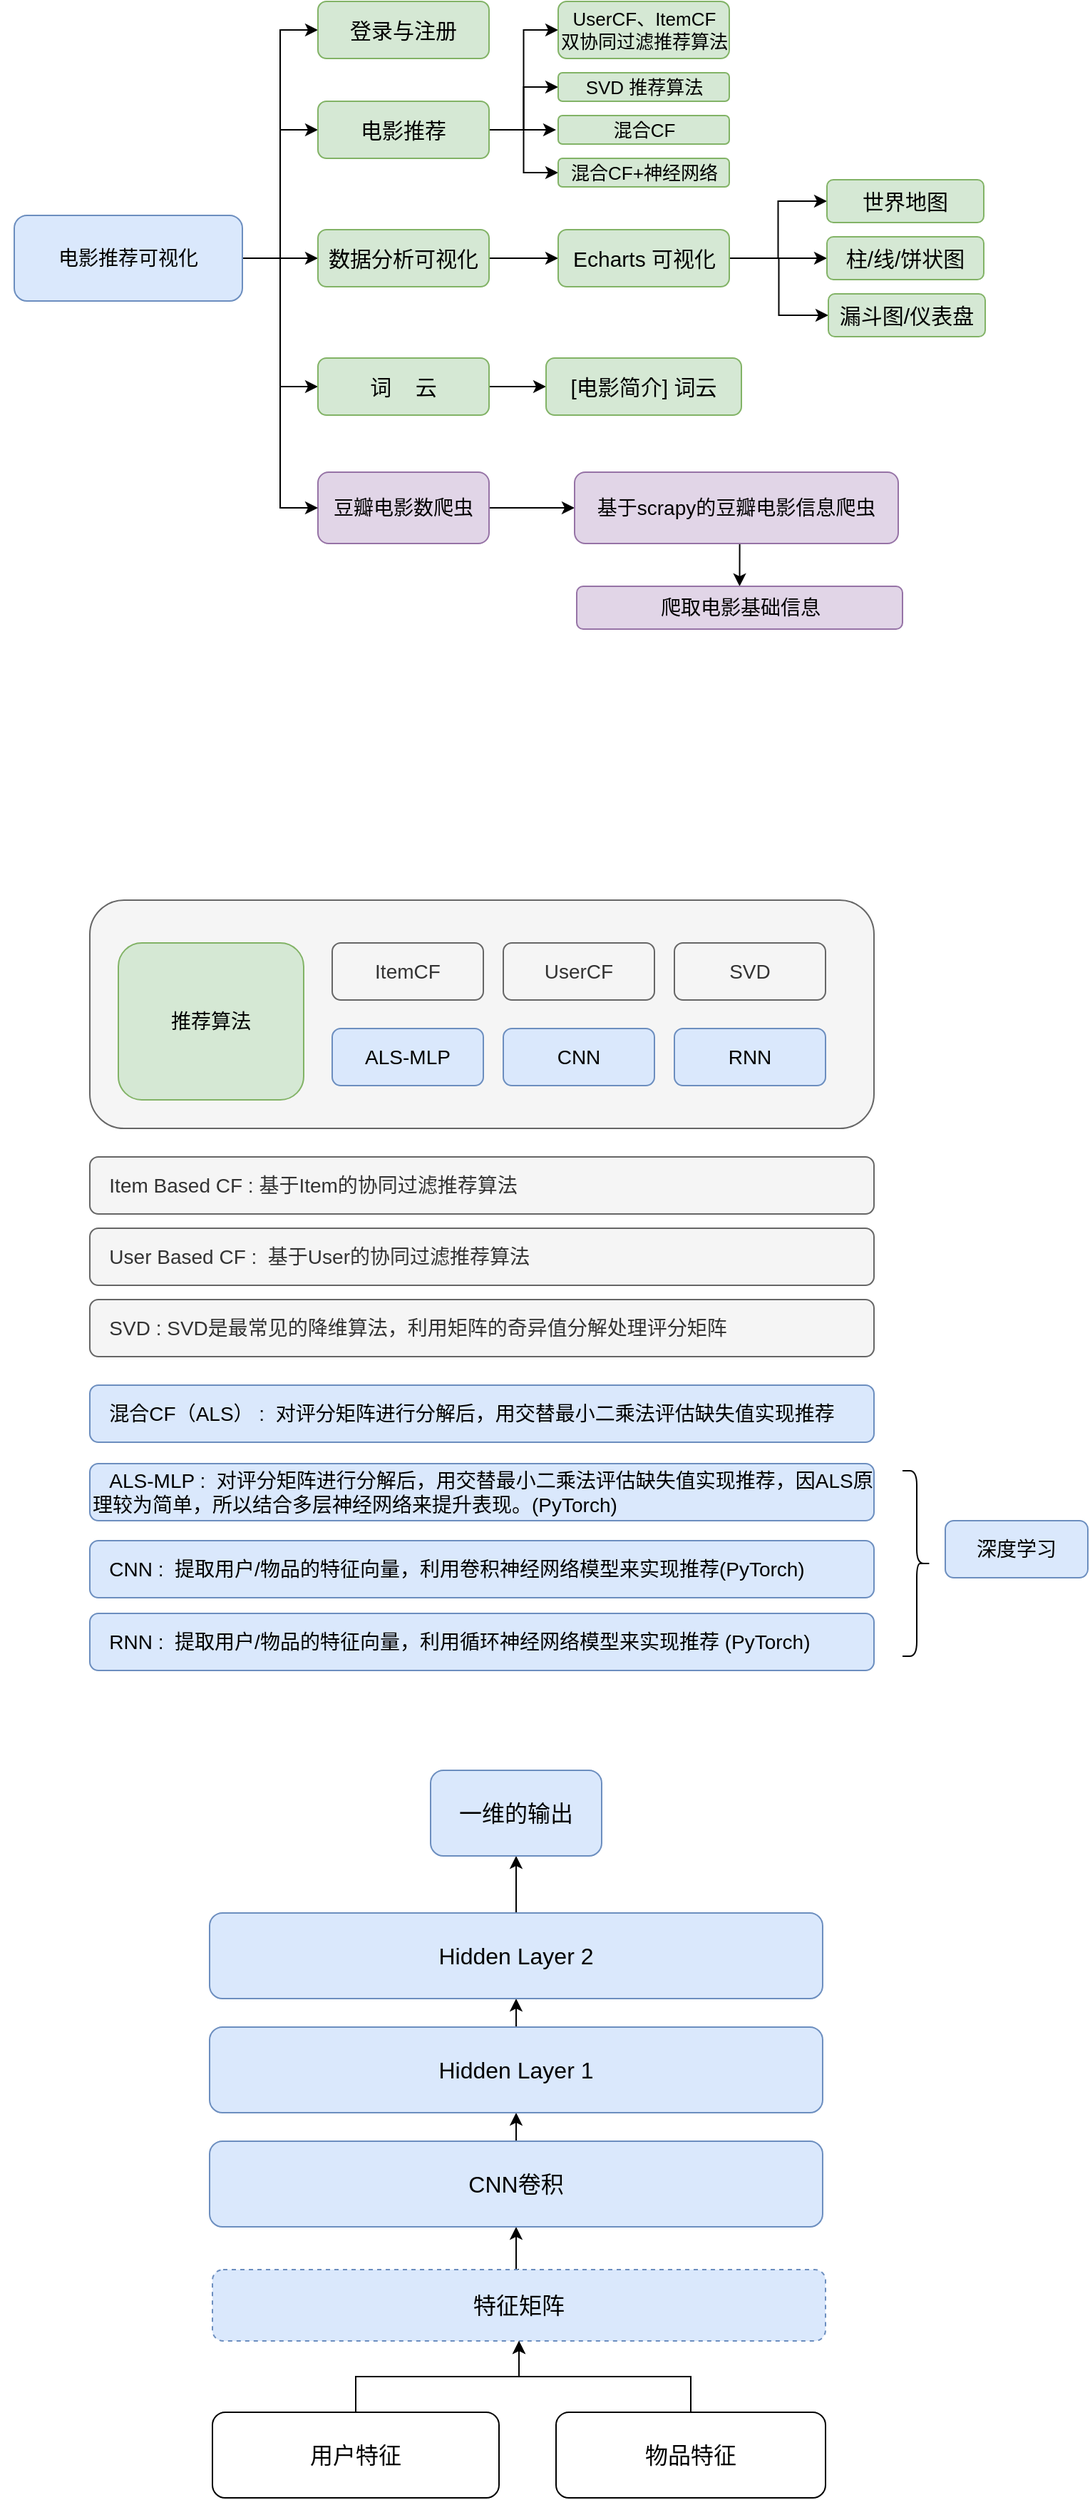 <mxfile version="20.2.7" type="github">
  <diagram id="VOp5mjlp2HQmrB3yNQmH" name="第 1 页">
    <mxGraphModel dx="1024" dy="559" grid="1" gridSize="10" guides="1" tooltips="1" connect="1" arrows="1" fold="1" page="1" pageScale="1" pageWidth="827" pageHeight="1169" math="0" shadow="0">
      <root>
        <mxCell id="0" />
        <mxCell id="1" parent="0" />
        <mxCell id="-aMOJ7WB9ZFkgqsZZZWB-4" style="edgeStyle=orthogonalEdgeStyle;rounded=0;orthogonalLoop=1;jettySize=auto;html=1;exitX=1;exitY=0.5;exitDx=0;exitDy=0;entryX=0;entryY=0.5;entryDx=0;entryDy=0;fontSize=14;" parent="1" source="-aMOJ7WB9ZFkgqsZZZWB-1" target="-aMOJ7WB9ZFkgqsZZZWB-2" edge="1">
          <mxGeometry relative="1" as="geometry" />
        </mxCell>
        <mxCell id="-aMOJ7WB9ZFkgqsZZZWB-1" value="豆瓣电影数爬虫" style="rounded=1;whiteSpace=wrap;html=1;fillColor=#e1d5e7;strokeColor=#9673a6;fontSize=14;" parent="1" vertex="1">
          <mxGeometry x="263" y="380" width="120" height="50" as="geometry" />
        </mxCell>
        <mxCell id="-aMOJ7WB9ZFkgqsZZZWB-5" style="edgeStyle=orthogonalEdgeStyle;rounded=0;orthogonalLoop=1;jettySize=auto;html=1;exitX=0.5;exitY=1;exitDx=0;exitDy=0;entryX=0.5;entryY=0;entryDx=0;entryDy=0;fontSize=14;" parent="1" source="-aMOJ7WB9ZFkgqsZZZWB-2" target="-aMOJ7WB9ZFkgqsZZZWB-3" edge="1">
          <mxGeometry relative="1" as="geometry" />
        </mxCell>
        <mxCell id="-aMOJ7WB9ZFkgqsZZZWB-2" value="基于scrapy的豆瓣电影信息爬虫" style="rounded=1;whiteSpace=wrap;html=1;fillColor=#e1d5e7;strokeColor=#9673a6;fontSize=14;" parent="1" vertex="1">
          <mxGeometry x="443" y="380" width="227" height="50" as="geometry" />
        </mxCell>
        <mxCell id="-aMOJ7WB9ZFkgqsZZZWB-3" value="爬取电影基础信息" style="rounded=1;whiteSpace=wrap;html=1;fillColor=#e1d5e7;strokeColor=#9673a6;fontSize=14;" parent="1" vertex="1">
          <mxGeometry x="444.5" y="460" width="228.5" height="30" as="geometry" />
        </mxCell>
        <mxCell id="-aMOJ7WB9ZFkgqsZZZWB-12" value="" style="rounded=1;whiteSpace=wrap;html=1;fontSize=14;fillColor=#f5f5f5;strokeColor=#666666;fontColor=#333333;" parent="1" vertex="1">
          <mxGeometry x="103" y="680" width="550" height="160" as="geometry" />
        </mxCell>
        <mxCell id="-aMOJ7WB9ZFkgqsZZZWB-6" value="推荐算法" style="rounded=1;whiteSpace=wrap;html=1;fontSize=14;fillColor=#d5e8d4;strokeColor=#82b366;" parent="1" vertex="1">
          <mxGeometry x="123" y="710" width="130" height="110" as="geometry" />
        </mxCell>
        <mxCell id="-aMOJ7WB9ZFkgqsZZZWB-7" value="ItemCF" style="rounded=1;whiteSpace=wrap;html=1;fontSize=14;fillColor=#f5f5f5;strokeColor=#666666;fontColor=#333333;" parent="1" vertex="1">
          <mxGeometry x="273" y="710" width="106" height="40" as="geometry" />
        </mxCell>
        <mxCell id="-aMOJ7WB9ZFkgqsZZZWB-10" value="UserCF" style="rounded=1;whiteSpace=wrap;html=1;fontSize=14;fillColor=#f5f5f5;strokeColor=#666666;fontColor=#333333;" parent="1" vertex="1">
          <mxGeometry x="393" y="710" width="106" height="40" as="geometry" />
        </mxCell>
        <mxCell id="-aMOJ7WB9ZFkgqsZZZWB-11" value="SVD" style="rounded=1;whiteSpace=wrap;html=1;fontSize=14;fillColor=#f5f5f5;strokeColor=#666666;fontColor=#333333;" parent="1" vertex="1">
          <mxGeometry x="513" y="710" width="106" height="40" as="geometry" />
        </mxCell>
        <mxCell id="-aMOJ7WB9ZFkgqsZZZWB-13" value="ALS-MLP" style="rounded=1;whiteSpace=wrap;html=1;fontSize=14;fillColor=#dae8fc;strokeColor=#6c8ebf;" parent="1" vertex="1">
          <mxGeometry x="273" y="770" width="106" height="40" as="geometry" />
        </mxCell>
        <mxCell id="-aMOJ7WB9ZFkgqsZZZWB-14" value="CNN" style="rounded=1;whiteSpace=wrap;html=1;fontSize=14;fillColor=#dae8fc;strokeColor=#6c8ebf;" parent="1" vertex="1">
          <mxGeometry x="393" y="770" width="106" height="40" as="geometry" />
        </mxCell>
        <mxCell id="-aMOJ7WB9ZFkgqsZZZWB-15" value="RNN" style="rounded=1;whiteSpace=wrap;html=1;fontSize=14;fillColor=#dae8fc;strokeColor=#6c8ebf;" parent="1" vertex="1">
          <mxGeometry x="513" y="770" width="106" height="40" as="geometry" />
        </mxCell>
        <mxCell id="-aMOJ7WB9ZFkgqsZZZWB-16" value="&amp;nbsp; &amp;nbsp;Item Based CF : 基于Item的协同过滤推荐算法&amp;nbsp;" style="rounded=1;whiteSpace=wrap;html=1;fontSize=14;fillColor=#f5f5f5;strokeColor=#666666;fontColor=#333333;align=left;" parent="1" vertex="1">
          <mxGeometry x="103" y="860" width="550" height="40" as="geometry" />
        </mxCell>
        <mxCell id="-aMOJ7WB9ZFkgqsZZZWB-17" value="&amp;nbsp; &amp;nbsp;User Based CF :&amp;nbsp; 基于User的协同过滤推荐算法" style="rounded=1;whiteSpace=wrap;html=1;fontSize=14;fillColor=#f5f5f5;strokeColor=#666666;fontColor=#333333;align=left;" parent="1" vertex="1">
          <mxGeometry x="103" y="910" width="550" height="40" as="geometry" />
        </mxCell>
        <mxCell id="-aMOJ7WB9ZFkgqsZZZWB-18" value="&amp;nbsp; &amp;nbsp;SVD : SVD是最常见的降维算法，利用矩阵的奇异值分解处理评分矩阵" style="rounded=1;whiteSpace=wrap;html=1;fontSize=14;fillColor=#f5f5f5;strokeColor=#666666;fontColor=#333333;align=left;" parent="1" vertex="1">
          <mxGeometry x="103" y="960" width="550" height="40" as="geometry" />
        </mxCell>
        <mxCell id="-aMOJ7WB9ZFkgqsZZZWB-19" value="&amp;nbsp; &amp;nbsp;ALS-MLP :&amp;nbsp; 对评分矩阵进行分解后，用交替最小二乘法评估缺失值实现推荐，因ALS原理较为简单，所以结合多层神经网络来提升表现。(PyTorch)" style="rounded=1;whiteSpace=wrap;html=1;fontSize=14;fillColor=#dae8fc;strokeColor=#6c8ebf;align=left;" parent="1" vertex="1">
          <mxGeometry x="103" y="1075" width="550" height="40" as="geometry" />
        </mxCell>
        <mxCell id="-aMOJ7WB9ZFkgqsZZZWB-20" value="&amp;nbsp; &amp;nbsp;CNN :&amp;nbsp; 提取用户/物品的特征向量，利用卷积神经网络模型来实现推荐(PyTorch)" style="rounded=1;whiteSpace=wrap;html=1;fontSize=14;fillColor=#dae8fc;strokeColor=#6c8ebf;align=left;" parent="1" vertex="1">
          <mxGeometry x="103" y="1129" width="550" height="40" as="geometry" />
        </mxCell>
        <mxCell id="-aMOJ7WB9ZFkgqsZZZWB-21" value="&amp;nbsp; &amp;nbsp;RNN :&amp;nbsp; 提取用户/物品的特征向量，利用循环神经网络模型来实现推荐 (PyTorch)" style="rounded=1;whiteSpace=wrap;html=1;fontSize=14;fillColor=#dae8fc;strokeColor=#6c8ebf;align=left;" parent="1" vertex="1">
          <mxGeometry x="103" y="1180" width="550" height="40" as="geometry" />
        </mxCell>
        <mxCell id="-aMOJ7WB9ZFkgqsZZZWB-22" value="" style="shape=curlyBracket;whiteSpace=wrap;html=1;rounded=1;flipH=1;fontSize=14;" parent="1" vertex="1">
          <mxGeometry x="673" y="1080" width="20" height="130" as="geometry" />
        </mxCell>
        <mxCell id="-aMOJ7WB9ZFkgqsZZZWB-23" value="深度学习" style="rounded=1;whiteSpace=wrap;html=1;fontSize=14;fillColor=#dae8fc;strokeColor=#6c8ebf;align=center;" parent="1" vertex="1">
          <mxGeometry x="703" y="1115" width="100" height="40" as="geometry" />
        </mxCell>
        <mxCell id="-aMOJ7WB9ZFkgqsZZZWB-51" style="edgeStyle=orthogonalEdgeStyle;rounded=0;orthogonalLoop=1;jettySize=auto;html=1;exitX=1;exitY=0.5;exitDx=0;exitDy=0;entryX=0;entryY=0.5;entryDx=0;entryDy=0;fontSize=13;" parent="1" source="-aMOJ7WB9ZFkgqsZZZWB-25" target="-aMOJ7WB9ZFkgqsZZZWB-35" edge="1">
          <mxGeometry relative="1" as="geometry" />
        </mxCell>
        <mxCell id="-aMOJ7WB9ZFkgqsZZZWB-52" style="edgeStyle=orthogonalEdgeStyle;rounded=0;orthogonalLoop=1;jettySize=auto;html=1;exitX=1;exitY=0.5;exitDx=0;exitDy=0;entryX=0;entryY=0.5;entryDx=0;entryDy=0;fontSize=13;" parent="1" source="-aMOJ7WB9ZFkgqsZZZWB-25" target="-aMOJ7WB9ZFkgqsZZZWB-39" edge="1">
          <mxGeometry relative="1" as="geometry" />
        </mxCell>
        <mxCell id="-aMOJ7WB9ZFkgqsZZZWB-53" style="edgeStyle=orthogonalEdgeStyle;rounded=0;orthogonalLoop=1;jettySize=auto;html=1;exitX=1;exitY=0.5;exitDx=0;exitDy=0;entryX=0;entryY=0.5;entryDx=0;entryDy=0;fontSize=13;" parent="1" source="-aMOJ7WB9ZFkgqsZZZWB-25" target="-aMOJ7WB9ZFkgqsZZZWB-36" edge="1">
          <mxGeometry relative="1" as="geometry" />
        </mxCell>
        <mxCell id="-aMOJ7WB9ZFkgqsZZZWB-55" style="edgeStyle=orthogonalEdgeStyle;rounded=0;orthogonalLoop=1;jettySize=auto;html=1;exitX=1;exitY=0.5;exitDx=0;exitDy=0;entryX=0;entryY=0.5;entryDx=0;entryDy=0;fontSize=13;" parent="1" source="-aMOJ7WB9ZFkgqsZZZWB-25" target="-aMOJ7WB9ZFkgqsZZZWB-37" edge="1">
          <mxGeometry relative="1" as="geometry" />
        </mxCell>
        <mxCell id="0jEX740wsoMFDmwRTyFC-14" style="edgeStyle=orthogonalEdgeStyle;rounded=0;orthogonalLoop=1;jettySize=auto;html=1;exitX=1;exitY=0.5;exitDx=0;exitDy=0;entryX=0;entryY=0.5;entryDx=0;entryDy=0;" parent="1" source="-aMOJ7WB9ZFkgqsZZZWB-25" target="-aMOJ7WB9ZFkgqsZZZWB-1" edge="1">
          <mxGeometry relative="1" as="geometry" />
        </mxCell>
        <mxCell id="-aMOJ7WB9ZFkgqsZZZWB-25" value="电影推荐可视化" style="rounded=1;whiteSpace=wrap;html=1;fontSize=14;fillColor=#dae8fc;strokeColor=#6c8ebf;" parent="1" vertex="1">
          <mxGeometry x="50" y="200" width="160" height="60" as="geometry" />
        </mxCell>
        <mxCell id="-aMOJ7WB9ZFkgqsZZZWB-35" value="登录与注册" style="rounded=1;whiteSpace=wrap;html=1;fontSize=15;fillColor=#d5e8d4;strokeColor=#82b366;" parent="1" vertex="1">
          <mxGeometry x="263" y="50" width="120" height="40" as="geometry" />
        </mxCell>
        <mxCell id="-aMOJ7WB9ZFkgqsZZZWB-59" style="edgeStyle=orthogonalEdgeStyle;rounded=0;orthogonalLoop=1;jettySize=auto;html=1;exitX=1;exitY=0.5;exitDx=0;exitDy=0;entryX=0;entryY=0.5;entryDx=0;entryDy=0;fontSize=13;" parent="1" source="-aMOJ7WB9ZFkgqsZZZWB-36" target="-aMOJ7WB9ZFkgqsZZZWB-44" edge="1">
          <mxGeometry relative="1" as="geometry" />
        </mxCell>
        <mxCell id="-aMOJ7WB9ZFkgqsZZZWB-36" value="数据分析可视化" style="rounded=1;whiteSpace=wrap;html=1;fontSize=15;fillColor=#d5e8d4;strokeColor=#82b366;" parent="1" vertex="1">
          <mxGeometry x="263" y="210" width="120" height="40" as="geometry" />
        </mxCell>
        <mxCell id="-aMOJ7WB9ZFkgqsZZZWB-61" style="edgeStyle=orthogonalEdgeStyle;rounded=0;orthogonalLoop=1;jettySize=auto;html=1;exitX=1;exitY=0.5;exitDx=0;exitDy=0;entryX=0;entryY=0.5;entryDx=0;entryDy=0;fontSize=13;" parent="1" source="-aMOJ7WB9ZFkgqsZZZWB-37" target="-aMOJ7WB9ZFkgqsZZZWB-38" edge="1">
          <mxGeometry relative="1" as="geometry" />
        </mxCell>
        <mxCell id="-aMOJ7WB9ZFkgqsZZZWB-37" value="词&amp;nbsp; &amp;nbsp; 云" style="rounded=1;whiteSpace=wrap;html=1;fontSize=15;fillColor=#d5e8d4;strokeColor=#82b366;" parent="1" vertex="1">
          <mxGeometry x="263" y="300" width="120" height="40" as="geometry" />
        </mxCell>
        <mxCell id="-aMOJ7WB9ZFkgqsZZZWB-38" value="[电影简介] 词云" style="rounded=1;whiteSpace=wrap;html=1;fontSize=15;fillColor=#d5e8d4;strokeColor=#82b366;" parent="1" vertex="1">
          <mxGeometry x="423" y="300" width="137" height="40" as="geometry" />
        </mxCell>
        <mxCell id="-aMOJ7WB9ZFkgqsZZZWB-57" style="edgeStyle=orthogonalEdgeStyle;rounded=0;orthogonalLoop=1;jettySize=auto;html=1;exitX=1;exitY=0.5;exitDx=0;exitDy=0;entryX=0;entryY=0.5;entryDx=0;entryDy=0;fontSize=13;" parent="1" source="-aMOJ7WB9ZFkgqsZZZWB-39" target="-aMOJ7WB9ZFkgqsZZZWB-41" edge="1">
          <mxGeometry relative="1" as="geometry" />
        </mxCell>
        <mxCell id="-aMOJ7WB9ZFkgqsZZZWB-58" style="edgeStyle=orthogonalEdgeStyle;rounded=0;orthogonalLoop=1;jettySize=auto;html=1;exitX=1;exitY=0.5;exitDx=0;exitDy=0;entryX=0;entryY=0.5;entryDx=0;entryDy=0;fontSize=13;" parent="1" source="-aMOJ7WB9ZFkgqsZZZWB-39" target="-aMOJ7WB9ZFkgqsZZZWB-43" edge="1">
          <mxGeometry relative="1" as="geometry" />
        </mxCell>
        <mxCell id="0jEX740wsoMFDmwRTyFC-12" style="edgeStyle=orthogonalEdgeStyle;rounded=0;orthogonalLoop=1;jettySize=auto;html=1;exitX=1;exitY=0.5;exitDx=0;exitDy=0;" parent="1" source="-aMOJ7WB9ZFkgqsZZZWB-39" edge="1">
          <mxGeometry relative="1" as="geometry">
            <mxPoint x="430" y="140" as="targetPoint" />
          </mxGeometry>
        </mxCell>
        <mxCell id="0jEX740wsoMFDmwRTyFC-13" style="edgeStyle=orthogonalEdgeStyle;rounded=0;orthogonalLoop=1;jettySize=auto;html=1;exitX=1;exitY=0.5;exitDx=0;exitDy=0;entryX=0;entryY=0.5;entryDx=0;entryDy=0;" parent="1" source="-aMOJ7WB9ZFkgqsZZZWB-39" target="0jEX740wsoMFDmwRTyFC-11" edge="1">
          <mxGeometry relative="1" as="geometry" />
        </mxCell>
        <mxCell id="-aMOJ7WB9ZFkgqsZZZWB-39" value="电影推荐" style="rounded=1;whiteSpace=wrap;html=1;fontSize=15;fillColor=#d5e8d4;strokeColor=#82b366;" parent="1" vertex="1">
          <mxGeometry x="263" y="120" width="120" height="40" as="geometry" />
        </mxCell>
        <mxCell id="-aMOJ7WB9ZFkgqsZZZWB-41" value="UserCF、ItemCF&lt;br&gt;双协同过滤推荐算法" style="rounded=1;whiteSpace=wrap;html=1;fontSize=13;fillColor=#d5e8d4;strokeColor=#82b366;" parent="1" vertex="1">
          <mxGeometry x="431.5" y="50" width="120" height="40" as="geometry" />
        </mxCell>
        <mxCell id="-aMOJ7WB9ZFkgqsZZZWB-43" value="SVD 推荐算法" style="rounded=1;whiteSpace=wrap;html=1;fontSize=13;fillColor=#d5e8d4;strokeColor=#82b366;" parent="1" vertex="1">
          <mxGeometry x="431.5" y="100" width="120" height="20" as="geometry" />
        </mxCell>
        <mxCell id="-aMOJ7WB9ZFkgqsZZZWB-62" style="edgeStyle=orthogonalEdgeStyle;rounded=0;orthogonalLoop=1;jettySize=auto;html=1;exitX=1;exitY=0.5;exitDx=0;exitDy=0;entryX=0;entryY=0.5;entryDx=0;entryDy=0;fontSize=13;" parent="1" source="-aMOJ7WB9ZFkgqsZZZWB-44" target="-aMOJ7WB9ZFkgqsZZZWB-45" edge="1">
          <mxGeometry relative="1" as="geometry" />
        </mxCell>
        <mxCell id="-aMOJ7WB9ZFkgqsZZZWB-63" style="edgeStyle=orthogonalEdgeStyle;rounded=0;orthogonalLoop=1;jettySize=auto;html=1;exitX=1;exitY=0.5;exitDx=0;exitDy=0;entryX=0;entryY=0.5;entryDx=0;entryDy=0;fontSize=13;" parent="1" source="-aMOJ7WB9ZFkgqsZZZWB-44" target="-aMOJ7WB9ZFkgqsZZZWB-46" edge="1">
          <mxGeometry relative="1" as="geometry" />
        </mxCell>
        <mxCell id="-aMOJ7WB9ZFkgqsZZZWB-64" style="edgeStyle=orthogonalEdgeStyle;rounded=0;orthogonalLoop=1;jettySize=auto;html=1;exitX=1;exitY=0.5;exitDx=0;exitDy=0;entryX=0;entryY=0.5;entryDx=0;entryDy=0;fontSize=13;" parent="1" source="-aMOJ7WB9ZFkgqsZZZWB-44" target="-aMOJ7WB9ZFkgqsZZZWB-47" edge="1">
          <mxGeometry relative="1" as="geometry" />
        </mxCell>
        <mxCell id="-aMOJ7WB9ZFkgqsZZZWB-44" value="Echarts 可视化" style="rounded=1;whiteSpace=wrap;html=1;fontSize=15;fillColor=#d5e8d4;strokeColor=#82b366;" parent="1" vertex="1">
          <mxGeometry x="431.5" y="210" width="120" height="40" as="geometry" />
        </mxCell>
        <mxCell id="-aMOJ7WB9ZFkgqsZZZWB-45" value="世界地图" style="rounded=1;whiteSpace=wrap;html=1;fontSize=15;fillColor=#d5e8d4;strokeColor=#82b366;" parent="1" vertex="1">
          <mxGeometry x="620" y="175" width="110" height="30" as="geometry" />
        </mxCell>
        <mxCell id="-aMOJ7WB9ZFkgqsZZZWB-46" value="柱/线/饼状图" style="rounded=1;whiteSpace=wrap;html=1;fontSize=15;fillColor=#d5e8d4;strokeColor=#82b366;" parent="1" vertex="1">
          <mxGeometry x="620" y="215" width="110" height="30" as="geometry" />
        </mxCell>
        <mxCell id="-aMOJ7WB9ZFkgqsZZZWB-47" value="漏斗图/仪表盘" style="rounded=1;whiteSpace=wrap;html=1;fontSize=15;fillColor=#d5e8d4;strokeColor=#82b366;" parent="1" vertex="1">
          <mxGeometry x="621" y="255" width="110" height="30" as="geometry" />
        </mxCell>
        <mxCell id="0jEX740wsoMFDmwRTyFC-1" value="&amp;nbsp; &amp;nbsp;混合CF（ALS） :&amp;nbsp; 对评分矩阵进行分解后，用交替最小二乘法评估缺失值实现推荐" style="rounded=1;whiteSpace=wrap;html=1;fontSize=14;fillColor=#dae8fc;strokeColor=#6c8ebf;align=left;" parent="1" vertex="1">
          <mxGeometry x="103" y="1020" width="550" height="40" as="geometry" />
        </mxCell>
        <mxCell id="0jEX740wsoMFDmwRTyFC-2" value="" style="shape=image;html=1;verticalAlign=top;verticalLabelPosition=bottom;labelBackgroundColor=#ffffff;imageAspect=0;aspect=fixed;image=https://cdn1.iconfinder.com/data/icons/CrystalClear/128x128/actions/button_ok.png" parent="1" vertex="1">
          <mxGeometry x="40" y="860" width="48" height="48" as="geometry" />
        </mxCell>
        <mxCell id="0jEX740wsoMFDmwRTyFC-3" value="" style="shape=image;html=1;verticalAlign=top;verticalLabelPosition=bottom;labelBackgroundColor=#ffffff;imageAspect=0;aspect=fixed;image=https://cdn1.iconfinder.com/data/icons/CrystalClear/128x128/actions/button_ok.png" parent="1" vertex="1">
          <mxGeometry x="40" y="908" width="48" height="48" as="geometry" />
        </mxCell>
        <mxCell id="0jEX740wsoMFDmwRTyFC-4" value="" style="shape=image;html=1;verticalAlign=top;verticalLabelPosition=bottom;labelBackgroundColor=#ffffff;imageAspect=0;aspect=fixed;image=https://cdn1.iconfinder.com/data/icons/CrystalClear/128x128/actions/button_ok.png" parent="1" vertex="1">
          <mxGeometry x="40" y="960" width="48" height="48" as="geometry" />
        </mxCell>
        <mxCell id="0jEX740wsoMFDmwRTyFC-5" value="" style="shape=image;html=1;verticalAlign=top;verticalLabelPosition=bottom;labelBackgroundColor=#ffffff;imageAspect=0;aspect=fixed;image=https://cdn1.iconfinder.com/data/icons/CrystalClear/128x128/actions/button_ok.png" parent="1" vertex="1">
          <mxGeometry x="40" y="1016" width="48" height="48" as="geometry" />
        </mxCell>
        <mxCell id="0jEX740wsoMFDmwRTyFC-7" value="" style="shape=image;html=1;verticalAlign=top;verticalLabelPosition=bottom;labelBackgroundColor=#ffffff;imageAspect=0;aspect=fixed;image=https://cdn1.iconfinder.com/data/icons/CrystalClear/128x128/actions/button_ok.png" parent="1" vertex="1">
          <mxGeometry x="40" y="1070" width="48" height="48" as="geometry" />
        </mxCell>
        <mxCell id="0jEX740wsoMFDmwRTyFC-8" value="混合CF" style="rounded=1;whiteSpace=wrap;html=1;fontSize=13;fillColor=#d5e8d4;strokeColor=#82b366;" parent="1" vertex="1">
          <mxGeometry x="431.5" y="130" width="120" height="20" as="geometry" />
        </mxCell>
        <mxCell id="0jEX740wsoMFDmwRTyFC-11" value="混合CF+神经网络" style="rounded=1;whiteSpace=wrap;html=1;fontSize=13;fillColor=#d5e8d4;strokeColor=#82b366;" parent="1" vertex="1">
          <mxGeometry x="431.5" y="160" width="120" height="20" as="geometry" />
        </mxCell>
        <mxCell id="4sxwdQ2FRn1By4ORZ0Yz-13" style="edgeStyle=orthogonalEdgeStyle;rounded=0;orthogonalLoop=1;jettySize=auto;html=1;exitX=0.5;exitY=0;exitDx=0;exitDy=0;entryX=0.5;entryY=1;entryDx=0;entryDy=0;fontSize=16;" edge="1" parent="1" source="4sxwdQ2FRn1By4ORZ0Yz-1" target="4sxwdQ2FRn1By4ORZ0Yz-2">
          <mxGeometry relative="1" as="geometry" />
        </mxCell>
        <mxCell id="4sxwdQ2FRn1By4ORZ0Yz-1" value="特征矩阵" style="rounded=1;whiteSpace=wrap;html=1;dashed=1;fillColor=#dae8fc;strokeColor=#6c8ebf;fontSize=16;" vertex="1" parent="1">
          <mxGeometry x="189" y="1640" width="430" height="50" as="geometry" />
        </mxCell>
        <mxCell id="4sxwdQ2FRn1By4ORZ0Yz-14" style="edgeStyle=orthogonalEdgeStyle;rounded=0;orthogonalLoop=1;jettySize=auto;html=1;exitX=0.5;exitY=0;exitDx=0;exitDy=0;entryX=0.5;entryY=1;entryDx=0;entryDy=0;fontSize=16;" edge="1" parent="1" source="4sxwdQ2FRn1By4ORZ0Yz-2" target="4sxwdQ2FRn1By4ORZ0Yz-3">
          <mxGeometry relative="1" as="geometry" />
        </mxCell>
        <mxCell id="4sxwdQ2FRn1By4ORZ0Yz-2" value="CNN卷积" style="rounded=1;whiteSpace=wrap;html=1;fillColor=#dae8fc;strokeColor=#6c8ebf;fontSize=16;" vertex="1" parent="1">
          <mxGeometry x="187" y="1550" width="430" height="60" as="geometry" />
        </mxCell>
        <mxCell id="4sxwdQ2FRn1By4ORZ0Yz-15" style="edgeStyle=orthogonalEdgeStyle;rounded=0;orthogonalLoop=1;jettySize=auto;html=1;exitX=0.5;exitY=0;exitDx=0;exitDy=0;entryX=0.5;entryY=1;entryDx=0;entryDy=0;fontSize=16;" edge="1" parent="1" source="4sxwdQ2FRn1By4ORZ0Yz-3" target="4sxwdQ2FRn1By4ORZ0Yz-4">
          <mxGeometry relative="1" as="geometry" />
        </mxCell>
        <mxCell id="4sxwdQ2FRn1By4ORZ0Yz-3" value="Hidden Layer 1" style="rounded=1;whiteSpace=wrap;html=1;fillColor=#dae8fc;strokeColor=#6c8ebf;fontSize=16;" vertex="1" parent="1">
          <mxGeometry x="187" y="1470" width="430" height="60" as="geometry" />
        </mxCell>
        <mxCell id="4sxwdQ2FRn1By4ORZ0Yz-16" style="edgeStyle=orthogonalEdgeStyle;rounded=0;orthogonalLoop=1;jettySize=auto;html=1;exitX=0.5;exitY=0;exitDx=0;exitDy=0;entryX=0.5;entryY=1;entryDx=0;entryDy=0;fontSize=16;" edge="1" parent="1" source="4sxwdQ2FRn1By4ORZ0Yz-4" target="4sxwdQ2FRn1By4ORZ0Yz-5">
          <mxGeometry relative="1" as="geometry" />
        </mxCell>
        <mxCell id="4sxwdQ2FRn1By4ORZ0Yz-4" value="Hidden Layer 2" style="rounded=1;whiteSpace=wrap;html=1;fillColor=#dae8fc;strokeColor=#6c8ebf;fontSize=16;" vertex="1" parent="1">
          <mxGeometry x="187" y="1390" width="430" height="60" as="geometry" />
        </mxCell>
        <mxCell id="4sxwdQ2FRn1By4ORZ0Yz-5" value="一维的输出" style="rounded=1;whiteSpace=wrap;html=1;fillColor=#dae8fc;strokeColor=#6c8ebf;fontSize=16;" vertex="1" parent="1">
          <mxGeometry x="342" y="1290" width="120" height="60" as="geometry" />
        </mxCell>
        <mxCell id="4sxwdQ2FRn1By4ORZ0Yz-9" value="" style="edgeStyle=orthogonalEdgeStyle;rounded=0;orthogonalLoop=1;jettySize=auto;html=1;fontSize=16;" edge="1" parent="1" source="4sxwdQ2FRn1By4ORZ0Yz-7" target="4sxwdQ2FRn1By4ORZ0Yz-1">
          <mxGeometry relative="1" as="geometry" />
        </mxCell>
        <mxCell id="4sxwdQ2FRn1By4ORZ0Yz-7" value="用户特征" style="rounded=1;whiteSpace=wrap;html=1;fontSize=16;" vertex="1" parent="1">
          <mxGeometry x="189" y="1740" width="201" height="60" as="geometry" />
        </mxCell>
        <mxCell id="4sxwdQ2FRn1By4ORZ0Yz-10" value="" style="edgeStyle=orthogonalEdgeStyle;rounded=0;orthogonalLoop=1;jettySize=auto;html=1;fontSize=16;" edge="1" parent="1" source="4sxwdQ2FRn1By4ORZ0Yz-8" target="4sxwdQ2FRn1By4ORZ0Yz-1">
          <mxGeometry relative="1" as="geometry" />
        </mxCell>
        <mxCell id="4sxwdQ2FRn1By4ORZ0Yz-8" value="物品特征" style="rounded=1;whiteSpace=wrap;html=1;fontSize=16;" vertex="1" parent="1">
          <mxGeometry x="430" y="1740" width="189" height="60" as="geometry" />
        </mxCell>
      </root>
    </mxGraphModel>
  </diagram>
</mxfile>

